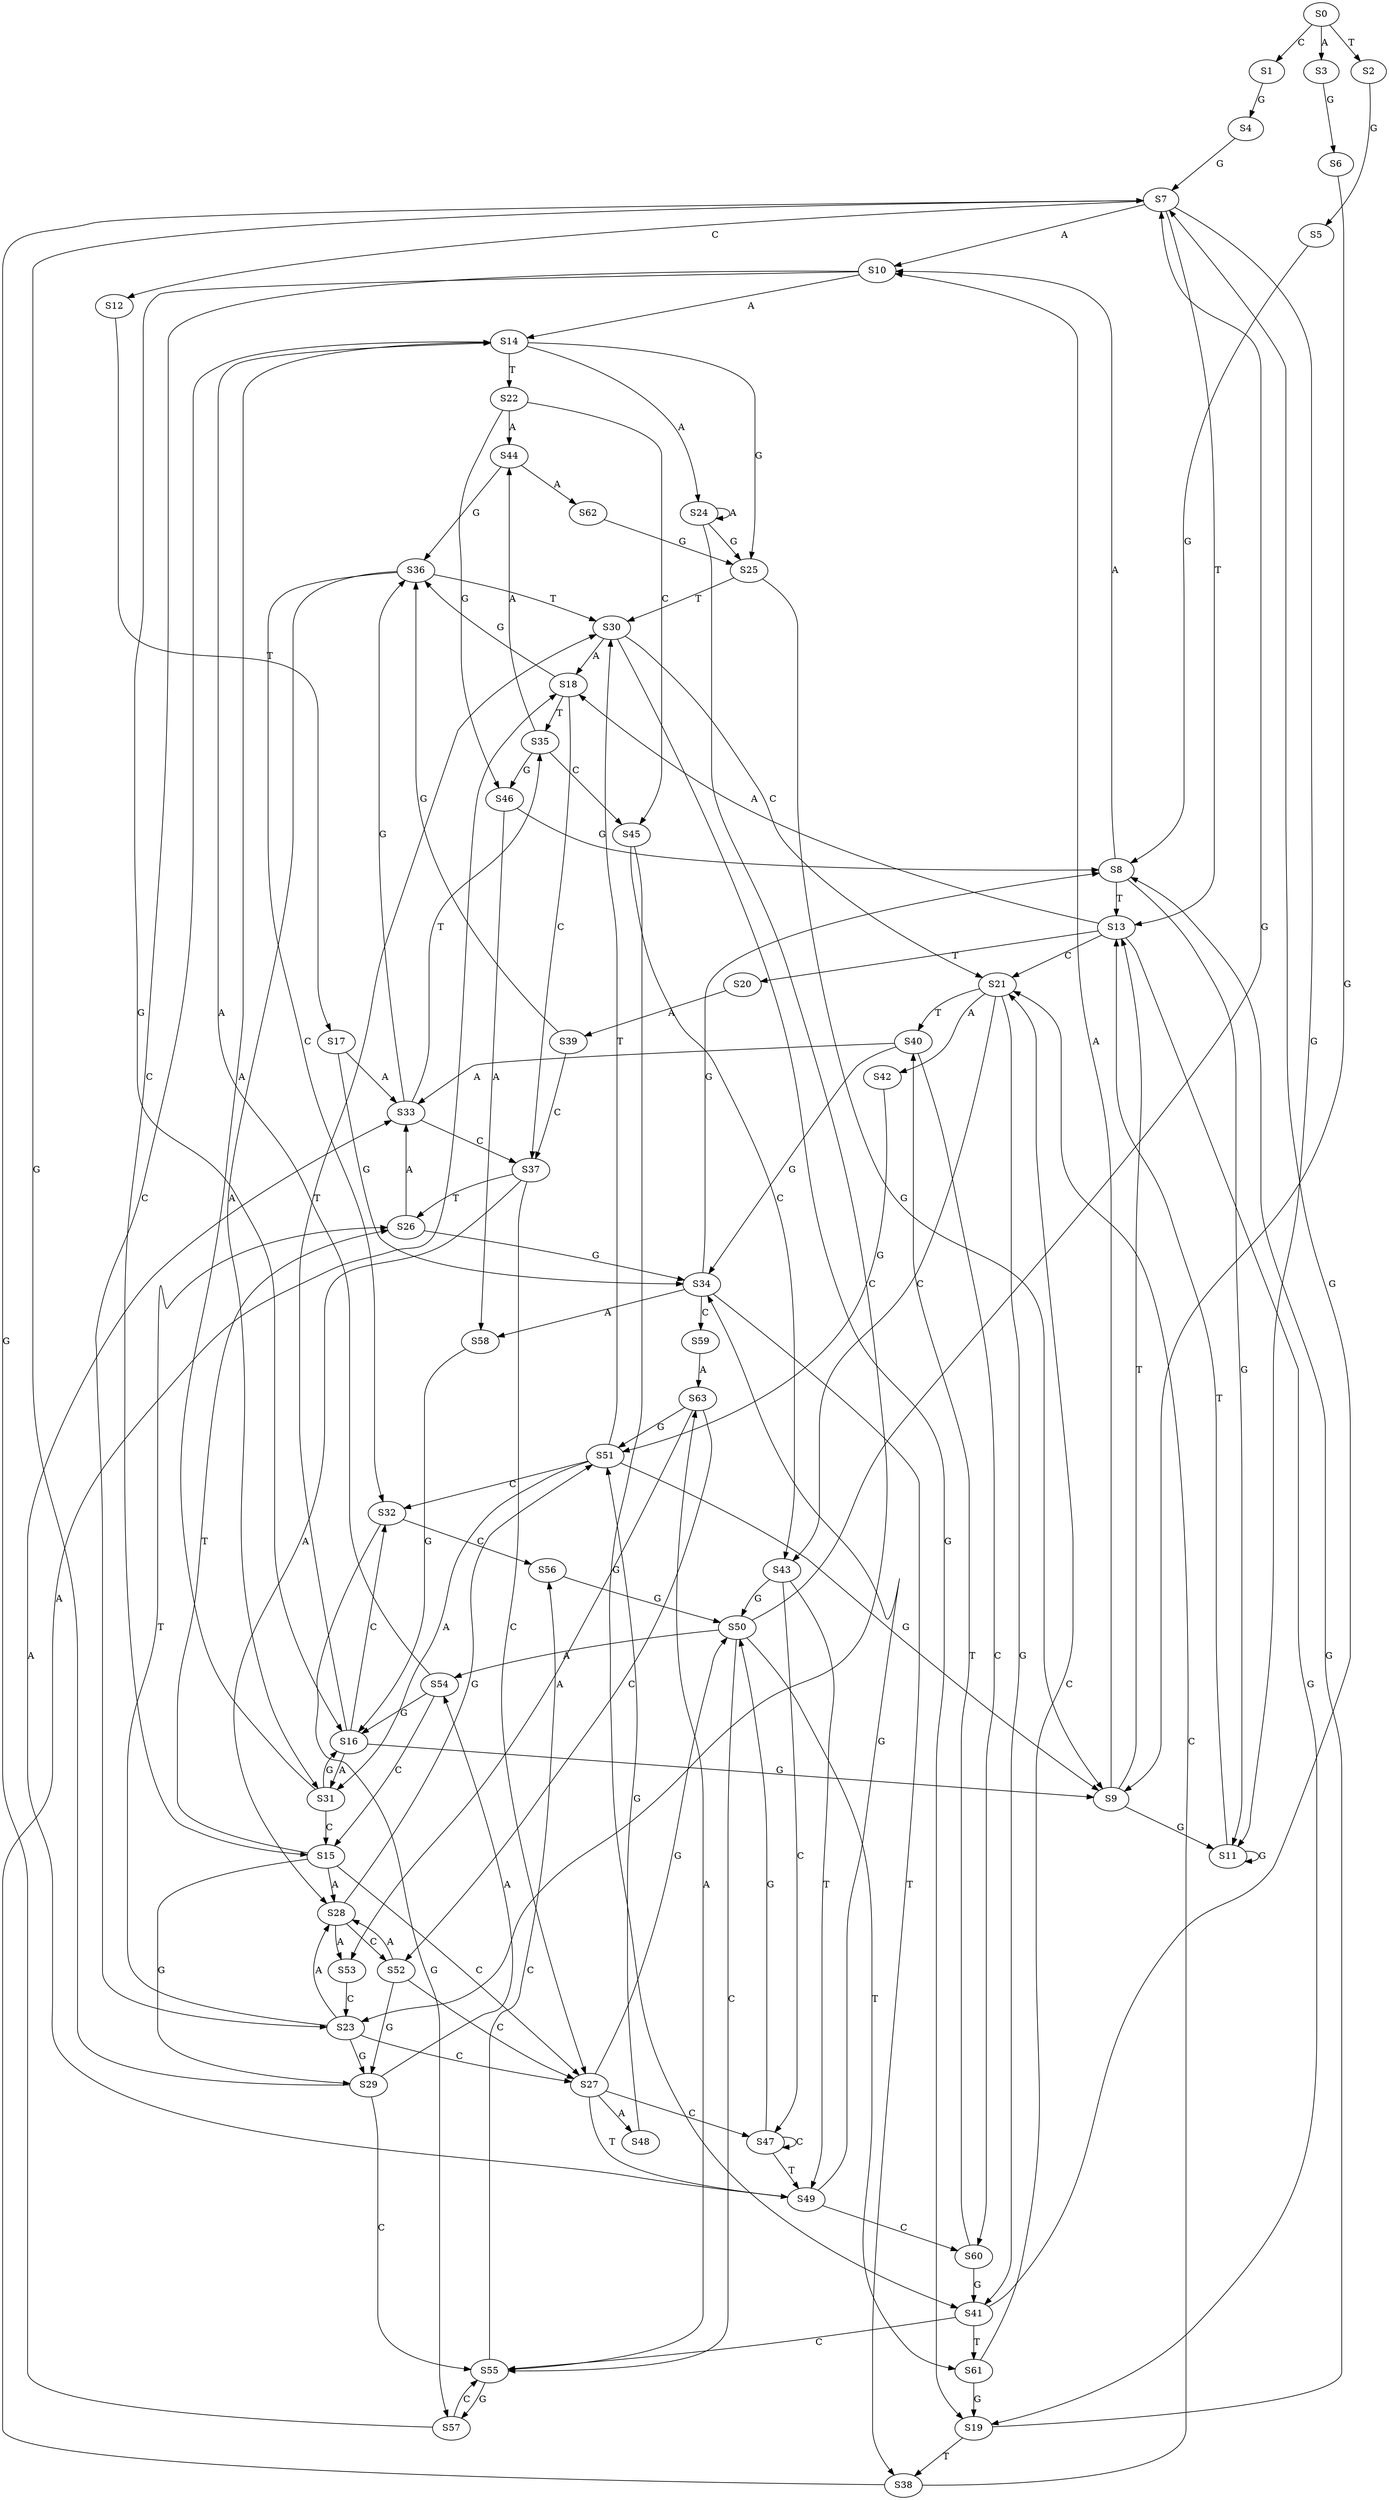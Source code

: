 strict digraph  {
	S0 -> S1 [ label = C ];
	S0 -> S2 [ label = T ];
	S0 -> S3 [ label = A ];
	S1 -> S4 [ label = G ];
	S2 -> S5 [ label = G ];
	S3 -> S6 [ label = G ];
	S4 -> S7 [ label = G ];
	S5 -> S8 [ label = G ];
	S6 -> S9 [ label = G ];
	S7 -> S10 [ label = A ];
	S7 -> S11 [ label = G ];
	S7 -> S12 [ label = C ];
	S7 -> S13 [ label = T ];
	S8 -> S13 [ label = T ];
	S8 -> S11 [ label = G ];
	S8 -> S10 [ label = A ];
	S9 -> S10 [ label = A ];
	S9 -> S13 [ label = T ];
	S9 -> S11 [ label = G ];
	S10 -> S14 [ label = A ];
	S10 -> S15 [ label = C ];
	S10 -> S16 [ label = G ];
	S11 -> S13 [ label = T ];
	S11 -> S11 [ label = G ];
	S12 -> S17 [ label = T ];
	S13 -> S18 [ label = A ];
	S13 -> S19 [ label = G ];
	S13 -> S20 [ label = T ];
	S13 -> S21 [ label = C ];
	S14 -> S22 [ label = T ];
	S14 -> S23 [ label = C ];
	S14 -> S24 [ label = A ];
	S14 -> S25 [ label = G ];
	S15 -> S26 [ label = T ];
	S15 -> S27 [ label = C ];
	S15 -> S28 [ label = A ];
	S15 -> S29 [ label = G ];
	S16 -> S30 [ label = T ];
	S16 -> S31 [ label = A ];
	S16 -> S9 [ label = G ];
	S16 -> S32 [ label = C ];
	S17 -> S33 [ label = A ];
	S17 -> S34 [ label = G ];
	S18 -> S35 [ label = T ];
	S18 -> S36 [ label = G ];
	S18 -> S37 [ label = C ];
	S19 -> S38 [ label = T ];
	S19 -> S8 [ label = G ];
	S20 -> S39 [ label = A ];
	S21 -> S40 [ label = T ];
	S21 -> S41 [ label = G ];
	S21 -> S42 [ label = A ];
	S21 -> S43 [ label = C ];
	S22 -> S44 [ label = A ];
	S22 -> S45 [ label = C ];
	S22 -> S46 [ label = G ];
	S23 -> S28 [ label = A ];
	S23 -> S27 [ label = C ];
	S23 -> S29 [ label = G ];
	S23 -> S26 [ label = T ];
	S24 -> S25 [ label = G ];
	S24 -> S23 [ label = C ];
	S24 -> S24 [ label = A ];
	S25 -> S30 [ label = T ];
	S25 -> S9 [ label = G ];
	S26 -> S33 [ label = A ];
	S26 -> S34 [ label = G ];
	S27 -> S47 [ label = C ];
	S27 -> S48 [ label = A ];
	S27 -> S49 [ label = T ];
	S27 -> S50 [ label = G ];
	S28 -> S51 [ label = G ];
	S28 -> S52 [ label = C ];
	S28 -> S53 [ label = A ];
	S29 -> S54 [ label = A ];
	S29 -> S7 [ label = G ];
	S29 -> S55 [ label = C ];
	S30 -> S18 [ label = A ];
	S30 -> S21 [ label = C ];
	S30 -> S19 [ label = G ];
	S31 -> S14 [ label = A ];
	S31 -> S16 [ label = G ];
	S31 -> S15 [ label = C ];
	S32 -> S56 [ label = C ];
	S32 -> S57 [ label = G ];
	S33 -> S36 [ label = G ];
	S33 -> S35 [ label = T ];
	S33 -> S37 [ label = C ];
	S34 -> S58 [ label = A ];
	S34 -> S38 [ label = T ];
	S34 -> S59 [ label = C ];
	S34 -> S8 [ label = G ];
	S35 -> S45 [ label = C ];
	S35 -> S44 [ label = A ];
	S35 -> S46 [ label = G ];
	S36 -> S30 [ label = T ];
	S36 -> S31 [ label = A ];
	S36 -> S32 [ label = C ];
	S37 -> S27 [ label = C ];
	S37 -> S26 [ label = T ];
	S37 -> S28 [ label = A ];
	S38 -> S21 [ label = C ];
	S38 -> S18 [ label = A ];
	S39 -> S37 [ label = C ];
	S39 -> S36 [ label = G ];
	S40 -> S34 [ label = G ];
	S40 -> S60 [ label = C ];
	S40 -> S33 [ label = A ];
	S41 -> S7 [ label = G ];
	S41 -> S61 [ label = T ];
	S41 -> S55 [ label = C ];
	S42 -> S51 [ label = G ];
	S43 -> S47 [ label = C ];
	S43 -> S49 [ label = T ];
	S43 -> S50 [ label = G ];
	S44 -> S36 [ label = G ];
	S44 -> S62 [ label = A ];
	S45 -> S43 [ label = C ];
	S45 -> S41 [ label = G ];
	S46 -> S8 [ label = G ];
	S46 -> S58 [ label = A ];
	S47 -> S50 [ label = G ];
	S47 -> S47 [ label = C ];
	S47 -> S49 [ label = T ];
	S48 -> S51 [ label = G ];
	S49 -> S33 [ label = A ];
	S49 -> S34 [ label = G ];
	S49 -> S60 [ label = C ];
	S50 -> S54 [ label = A ];
	S50 -> S61 [ label = T ];
	S50 -> S7 [ label = G ];
	S50 -> S55 [ label = C ];
	S51 -> S9 [ label = G ];
	S51 -> S30 [ label = T ];
	S51 -> S31 [ label = A ];
	S51 -> S32 [ label = C ];
	S52 -> S27 [ label = C ];
	S52 -> S28 [ label = A ];
	S52 -> S29 [ label = G ];
	S53 -> S23 [ label = C ];
	S54 -> S14 [ label = A ];
	S54 -> S15 [ label = C ];
	S54 -> S16 [ label = G ];
	S55 -> S56 [ label = C ];
	S55 -> S57 [ label = G ];
	S55 -> S63 [ label = A ];
	S56 -> S50 [ label = G ];
	S57 -> S7 [ label = G ];
	S57 -> S55 [ label = C ];
	S58 -> S16 [ label = G ];
	S59 -> S63 [ label = A ];
	S60 -> S40 [ label = T ];
	S60 -> S41 [ label = G ];
	S61 -> S21 [ label = C ];
	S61 -> S19 [ label = G ];
	S62 -> S25 [ label = G ];
	S63 -> S51 [ label = G ];
	S63 -> S53 [ label = A ];
	S63 -> S52 [ label = C ];
}
